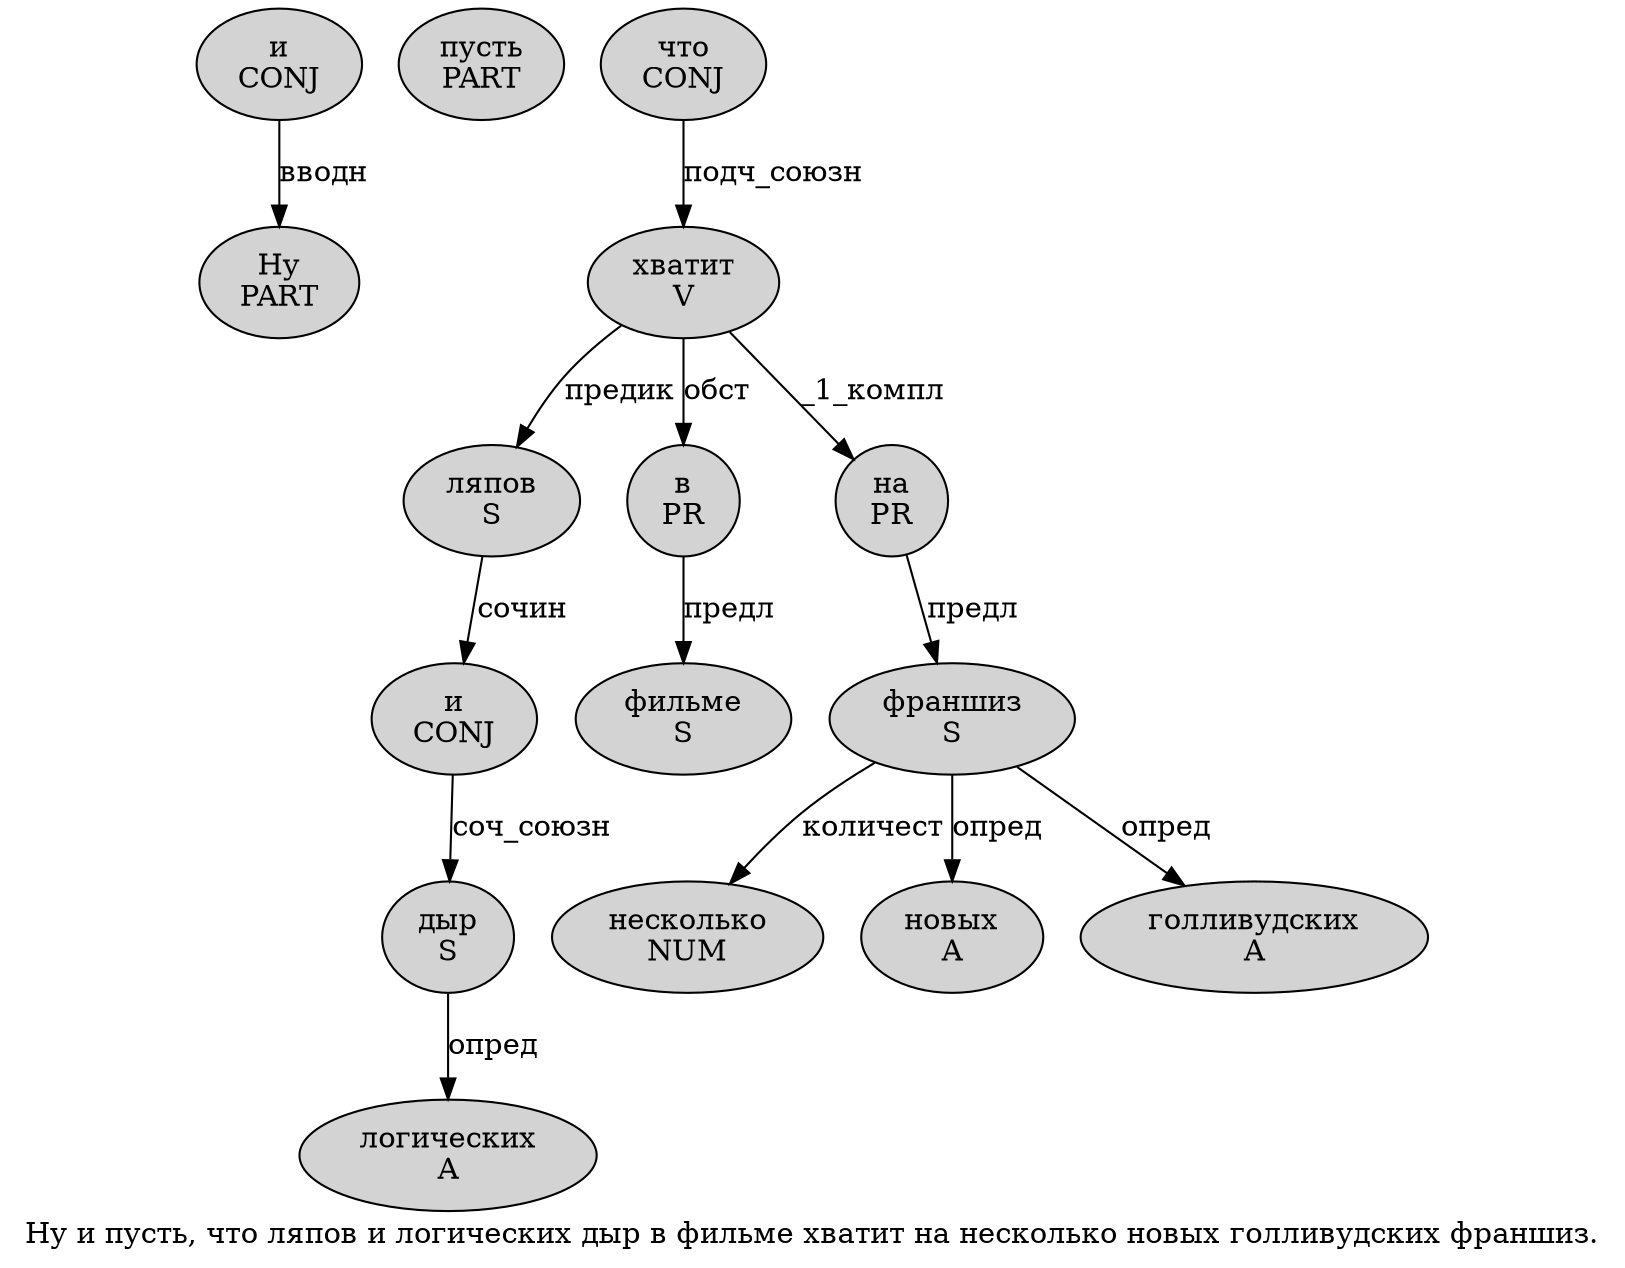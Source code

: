 digraph SENTENCE_2643 {
	graph [label="Ну и пусть, что ляпов и логических дыр в фильме хватит на несколько новых голливудских франшиз."]
	node [style=filled]
		0 [label="Ну
PART" color="" fillcolor=lightgray penwidth=1 shape=ellipse]
		1 [label="и
CONJ" color="" fillcolor=lightgray penwidth=1 shape=ellipse]
		2 [label="пусть
PART" color="" fillcolor=lightgray penwidth=1 shape=ellipse]
		4 [label="что
CONJ" color="" fillcolor=lightgray penwidth=1 shape=ellipse]
		5 [label="ляпов
S" color="" fillcolor=lightgray penwidth=1 shape=ellipse]
		6 [label="и
CONJ" color="" fillcolor=lightgray penwidth=1 shape=ellipse]
		7 [label="логических
A" color="" fillcolor=lightgray penwidth=1 shape=ellipse]
		8 [label="дыр
S" color="" fillcolor=lightgray penwidth=1 shape=ellipse]
		9 [label="в
PR" color="" fillcolor=lightgray penwidth=1 shape=ellipse]
		10 [label="фильме
S" color="" fillcolor=lightgray penwidth=1 shape=ellipse]
		11 [label="хватит
V" color="" fillcolor=lightgray penwidth=1 shape=ellipse]
		12 [label="на
PR" color="" fillcolor=lightgray penwidth=1 shape=ellipse]
		13 [label="несколько
NUM" color="" fillcolor=lightgray penwidth=1 shape=ellipse]
		14 [label="новых
A" color="" fillcolor=lightgray penwidth=1 shape=ellipse]
		15 [label="голливудских
A" color="" fillcolor=lightgray penwidth=1 shape=ellipse]
		16 [label="франшиз
S" color="" fillcolor=lightgray penwidth=1 shape=ellipse]
			1 -> 0 [label="вводн"]
			9 -> 10 [label="предл"]
			4 -> 11 [label="подч_союзн"]
			11 -> 5 [label="предик"]
			11 -> 9 [label="обст"]
			11 -> 12 [label="_1_компл"]
			5 -> 6 [label="сочин"]
			16 -> 13 [label="количест"]
			16 -> 14 [label="опред"]
			16 -> 15 [label="опред"]
			12 -> 16 [label="предл"]
			6 -> 8 [label="соч_союзн"]
			8 -> 7 [label="опред"]
}